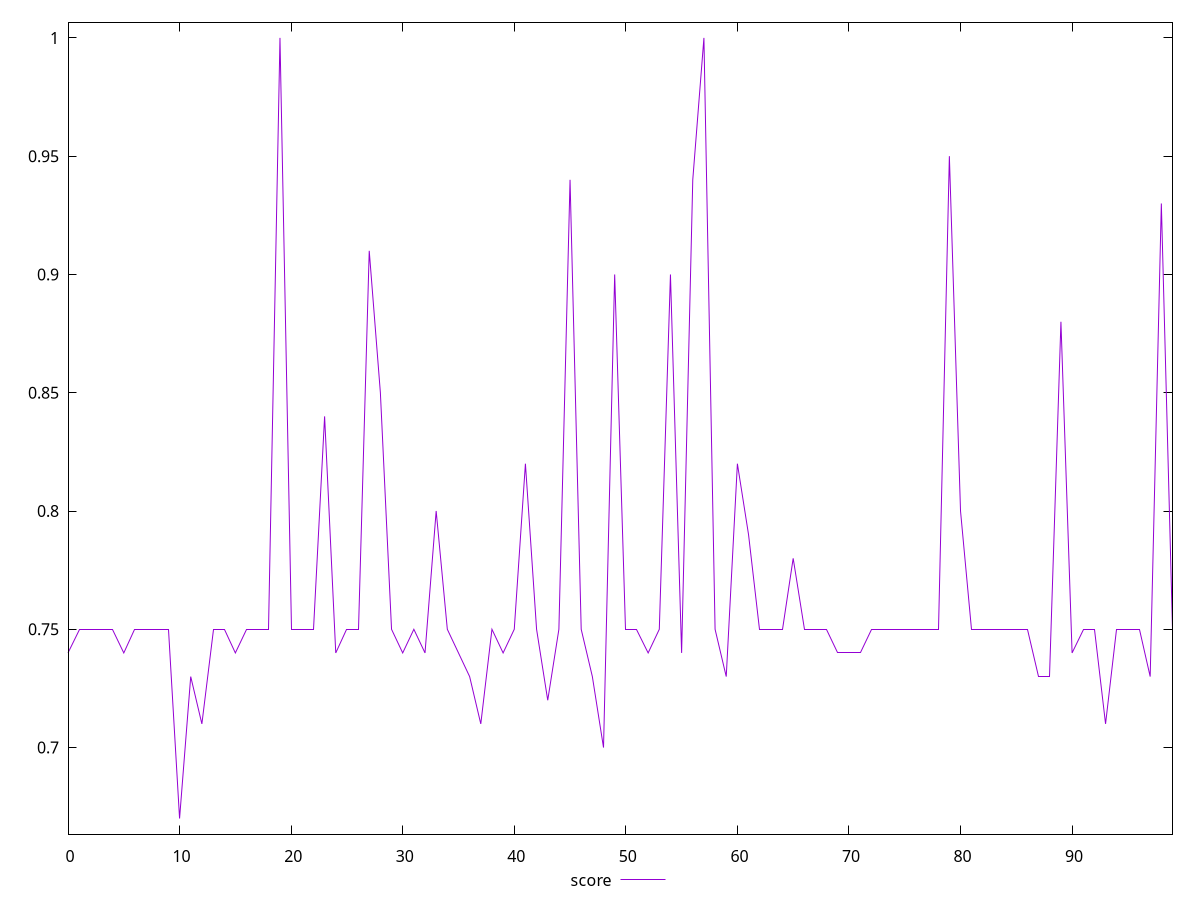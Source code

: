 reset

$score <<EOF
0 0.74
1 0.75
2 0.75
3 0.75
4 0.75
5 0.74
6 0.75
7 0.75
8 0.75
9 0.75
10 0.67
11 0.73
12 0.71
13 0.75
14 0.75
15 0.74
16 0.75
17 0.75
18 0.75
19 1
20 0.75
21 0.75
22 0.75
23 0.84
24 0.74
25 0.75
26 0.75
27 0.91
28 0.85
29 0.75
30 0.74
31 0.75
32 0.74
33 0.8
34 0.75
35 0.74
36 0.73
37 0.71
38 0.75
39 0.74
40 0.75
41 0.82
42 0.75
43 0.72
44 0.75
45 0.94
46 0.75
47 0.73
48 0.7
49 0.9
50 0.75
51 0.75
52 0.74
53 0.75
54 0.9
55 0.74
56 0.94
57 1
58 0.75
59 0.73
60 0.82
61 0.79
62 0.75
63 0.75
64 0.75
65 0.78
66 0.75
67 0.75
68 0.75
69 0.74
70 0.74
71 0.74
72 0.75
73 0.75
74 0.75
75 0.75
76 0.75
77 0.75
78 0.75
79 0.95
80 0.8
81 0.75
82 0.75
83 0.75
84 0.75
85 0.75
86 0.75
87 0.73
88 0.73
89 0.88
90 0.74
91 0.75
92 0.75
93 0.71
94 0.75
95 0.75
96 0.75
97 0.73
98 0.93
99 0.75
EOF

set key outside below
set xrange [0:99]
set yrange [0.6634:1.0066]
set trange [0.6634:1.0066]
set terminal svg size 640, 500 enhanced background rgb 'white'
set output "report_00015_2021-02-09T16-11-33.973Z/uses-rel-preconnect/samples/pages+cached+noadtech+nomedia/score/values.svg"

plot $score title "score" with line

reset
